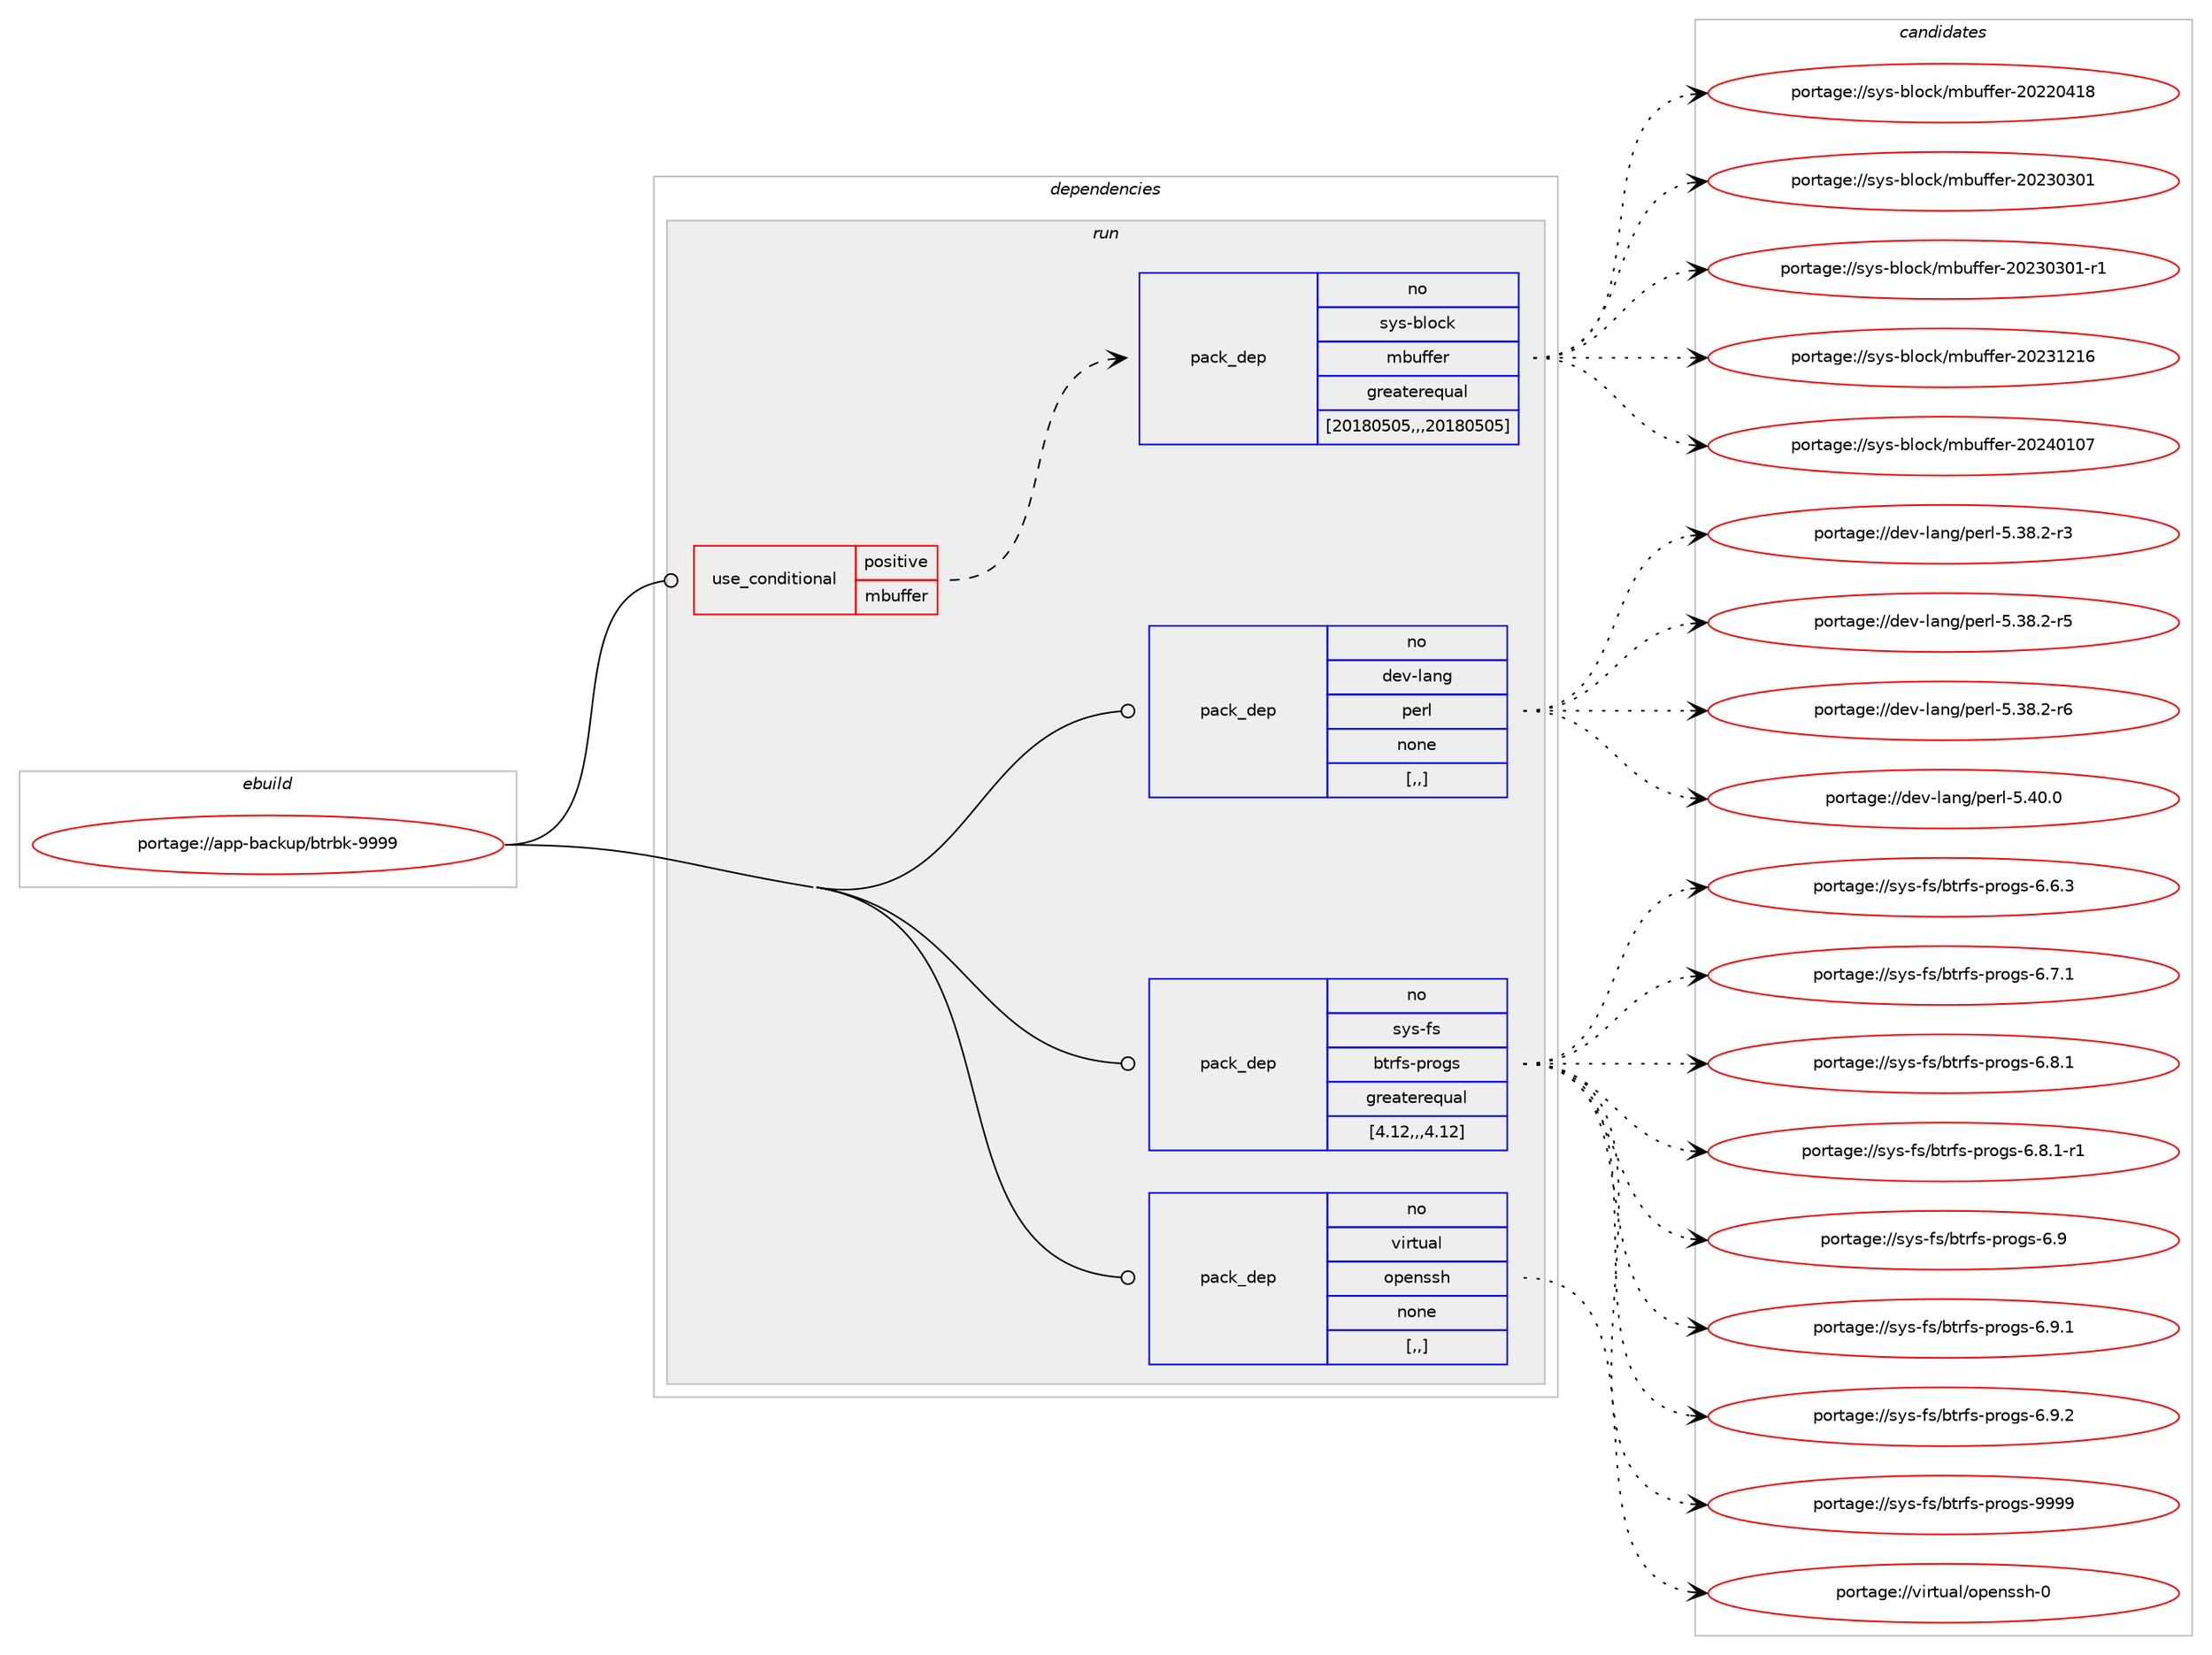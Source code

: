 digraph prolog {

# *************
# Graph options
# *************

newrank=true;
concentrate=true;
compound=true;
graph [rankdir=LR,fontname=Helvetica,fontsize=10,ranksep=1.5];#, ranksep=2.5, nodesep=0.2];
edge  [arrowhead=vee];
node  [fontname=Helvetica,fontsize=10];

# **********
# The ebuild
# **********

subgraph cluster_leftcol {
color=gray;
rank=same;
label=<<i>ebuild</i>>;
id [label="portage://app-backup/btrbk-9999", color=red, width=4, href="../app-backup/btrbk-9999.svg"];
}

# ****************
# The dependencies
# ****************

subgraph cluster_midcol {
color=gray;
label=<<i>dependencies</i>>;
subgraph cluster_compile {
fillcolor="#eeeeee";
style=filled;
label=<<i>compile</i>>;
}
subgraph cluster_compileandrun {
fillcolor="#eeeeee";
style=filled;
label=<<i>compile and run</i>>;
}
subgraph cluster_run {
fillcolor="#eeeeee";
style=filled;
label=<<i>run</i>>;
subgraph cond2525 {
dependency9054 [label=<<TABLE BORDER="0" CELLBORDER="1" CELLSPACING="0" CELLPADDING="4"><TR><TD ROWSPAN="3" CELLPADDING="10">use_conditional</TD></TR><TR><TD>positive</TD></TR><TR><TD>mbuffer</TD></TR></TABLE>>, shape=none, color=red];
subgraph pack6484 {
dependency9055 [label=<<TABLE BORDER="0" CELLBORDER="1" CELLSPACING="0" CELLPADDING="4" WIDTH="220"><TR><TD ROWSPAN="6" CELLPADDING="30">pack_dep</TD></TR><TR><TD WIDTH="110">no</TD></TR><TR><TD>sys-block</TD></TR><TR><TD>mbuffer</TD></TR><TR><TD>greaterequal</TD></TR><TR><TD>[20180505,,,20180505]</TD></TR></TABLE>>, shape=none, color=blue];
}
dependency9054:e -> dependency9055:w [weight=20,style="dashed",arrowhead="vee"];
}
id:e -> dependency9054:w [weight=20,style="solid",arrowhead="odot"];
subgraph pack6485 {
dependency9056 [label=<<TABLE BORDER="0" CELLBORDER="1" CELLSPACING="0" CELLPADDING="4" WIDTH="220"><TR><TD ROWSPAN="6" CELLPADDING="30">pack_dep</TD></TR><TR><TD WIDTH="110">no</TD></TR><TR><TD>dev-lang</TD></TR><TR><TD>perl</TD></TR><TR><TD>none</TD></TR><TR><TD>[,,]</TD></TR></TABLE>>, shape=none, color=blue];
}
id:e -> dependency9056:w [weight=20,style="solid",arrowhead="odot"];
subgraph pack6486 {
dependency9057 [label=<<TABLE BORDER="0" CELLBORDER="1" CELLSPACING="0" CELLPADDING="4" WIDTH="220"><TR><TD ROWSPAN="6" CELLPADDING="30">pack_dep</TD></TR><TR><TD WIDTH="110">no</TD></TR><TR><TD>sys-fs</TD></TR><TR><TD>btrfs-progs</TD></TR><TR><TD>greaterequal</TD></TR><TR><TD>[4.12,,,4.12]</TD></TR></TABLE>>, shape=none, color=blue];
}
id:e -> dependency9057:w [weight=20,style="solid",arrowhead="odot"];
subgraph pack6487 {
dependency9058 [label=<<TABLE BORDER="0" CELLBORDER="1" CELLSPACING="0" CELLPADDING="4" WIDTH="220"><TR><TD ROWSPAN="6" CELLPADDING="30">pack_dep</TD></TR><TR><TD WIDTH="110">no</TD></TR><TR><TD>virtual</TD></TR><TR><TD>openssh</TD></TR><TR><TD>none</TD></TR><TR><TD>[,,]</TD></TR></TABLE>>, shape=none, color=blue];
}
id:e -> dependency9058:w [weight=20,style="solid",arrowhead="odot"];
}
}

# **************
# The candidates
# **************

subgraph cluster_choices {
rank=same;
color=gray;
label=<<i>candidates</i>>;

subgraph choice6484 {
color=black;
nodesep=1;
choice1151211154598108111991074710998117102102101114455048505048524956 [label="portage://sys-block/mbuffer-20220418", color=red, width=4,href="../sys-block/mbuffer-20220418.svg"];
choice1151211154598108111991074710998117102102101114455048505148514849 [label="portage://sys-block/mbuffer-20230301", color=red, width=4,href="../sys-block/mbuffer-20230301.svg"];
choice11512111545981081119910747109981171021021011144550485051485148494511449 [label="portage://sys-block/mbuffer-20230301-r1", color=red, width=4,href="../sys-block/mbuffer-20230301-r1.svg"];
choice1151211154598108111991074710998117102102101114455048505149504954 [label="portage://sys-block/mbuffer-20231216", color=red, width=4,href="../sys-block/mbuffer-20231216.svg"];
choice1151211154598108111991074710998117102102101114455048505248494855 [label="portage://sys-block/mbuffer-20240107", color=red, width=4,href="../sys-block/mbuffer-20240107.svg"];
dependency9055:e -> choice1151211154598108111991074710998117102102101114455048505048524956:w [style=dotted,weight="100"];
dependency9055:e -> choice1151211154598108111991074710998117102102101114455048505148514849:w [style=dotted,weight="100"];
dependency9055:e -> choice11512111545981081119910747109981171021021011144550485051485148494511449:w [style=dotted,weight="100"];
dependency9055:e -> choice1151211154598108111991074710998117102102101114455048505149504954:w [style=dotted,weight="100"];
dependency9055:e -> choice1151211154598108111991074710998117102102101114455048505248494855:w [style=dotted,weight="100"];
}
subgraph choice6485 {
color=black;
nodesep=1;
choice100101118451089711010347112101114108455346515646504511451 [label="portage://dev-lang/perl-5.38.2-r3", color=red, width=4,href="../dev-lang/perl-5.38.2-r3.svg"];
choice100101118451089711010347112101114108455346515646504511453 [label="portage://dev-lang/perl-5.38.2-r5", color=red, width=4,href="../dev-lang/perl-5.38.2-r5.svg"];
choice100101118451089711010347112101114108455346515646504511454 [label="portage://dev-lang/perl-5.38.2-r6", color=red, width=4,href="../dev-lang/perl-5.38.2-r6.svg"];
choice10010111845108971101034711210111410845534652484648 [label="portage://dev-lang/perl-5.40.0", color=red, width=4,href="../dev-lang/perl-5.40.0.svg"];
dependency9056:e -> choice100101118451089711010347112101114108455346515646504511451:w [style=dotted,weight="100"];
dependency9056:e -> choice100101118451089711010347112101114108455346515646504511453:w [style=dotted,weight="100"];
dependency9056:e -> choice100101118451089711010347112101114108455346515646504511454:w [style=dotted,weight="100"];
dependency9056:e -> choice10010111845108971101034711210111410845534652484648:w [style=dotted,weight="100"];
}
subgraph choice6486 {
color=black;
nodesep=1;
choice11512111545102115479811611410211545112114111103115455446544651 [label="portage://sys-fs/btrfs-progs-6.6.3", color=red, width=4,href="../sys-fs/btrfs-progs-6.6.3.svg"];
choice11512111545102115479811611410211545112114111103115455446554649 [label="portage://sys-fs/btrfs-progs-6.7.1", color=red, width=4,href="../sys-fs/btrfs-progs-6.7.1.svg"];
choice11512111545102115479811611410211545112114111103115455446564649 [label="portage://sys-fs/btrfs-progs-6.8.1", color=red, width=4,href="../sys-fs/btrfs-progs-6.8.1.svg"];
choice115121115451021154798116114102115451121141111031154554465646494511449 [label="portage://sys-fs/btrfs-progs-6.8.1-r1", color=red, width=4,href="../sys-fs/btrfs-progs-6.8.1-r1.svg"];
choice1151211154510211547981161141021154511211411110311545544657 [label="portage://sys-fs/btrfs-progs-6.9", color=red, width=4,href="../sys-fs/btrfs-progs-6.9.svg"];
choice11512111545102115479811611410211545112114111103115455446574649 [label="portage://sys-fs/btrfs-progs-6.9.1", color=red, width=4,href="../sys-fs/btrfs-progs-6.9.1.svg"];
choice11512111545102115479811611410211545112114111103115455446574650 [label="portage://sys-fs/btrfs-progs-6.9.2", color=red, width=4,href="../sys-fs/btrfs-progs-6.9.2.svg"];
choice115121115451021154798116114102115451121141111031154557575757 [label="portage://sys-fs/btrfs-progs-9999", color=red, width=4,href="../sys-fs/btrfs-progs-9999.svg"];
dependency9057:e -> choice11512111545102115479811611410211545112114111103115455446544651:w [style=dotted,weight="100"];
dependency9057:e -> choice11512111545102115479811611410211545112114111103115455446554649:w [style=dotted,weight="100"];
dependency9057:e -> choice11512111545102115479811611410211545112114111103115455446564649:w [style=dotted,weight="100"];
dependency9057:e -> choice115121115451021154798116114102115451121141111031154554465646494511449:w [style=dotted,weight="100"];
dependency9057:e -> choice1151211154510211547981161141021154511211411110311545544657:w [style=dotted,weight="100"];
dependency9057:e -> choice11512111545102115479811611410211545112114111103115455446574649:w [style=dotted,weight="100"];
dependency9057:e -> choice11512111545102115479811611410211545112114111103115455446574650:w [style=dotted,weight="100"];
dependency9057:e -> choice115121115451021154798116114102115451121141111031154557575757:w [style=dotted,weight="100"];
}
subgraph choice6487 {
color=black;
nodesep=1;
choice11810511411611797108471111121011101151151044548 [label="portage://virtual/openssh-0", color=red, width=4,href="../virtual/openssh-0.svg"];
dependency9058:e -> choice11810511411611797108471111121011101151151044548:w [style=dotted,weight="100"];
}
}

}
